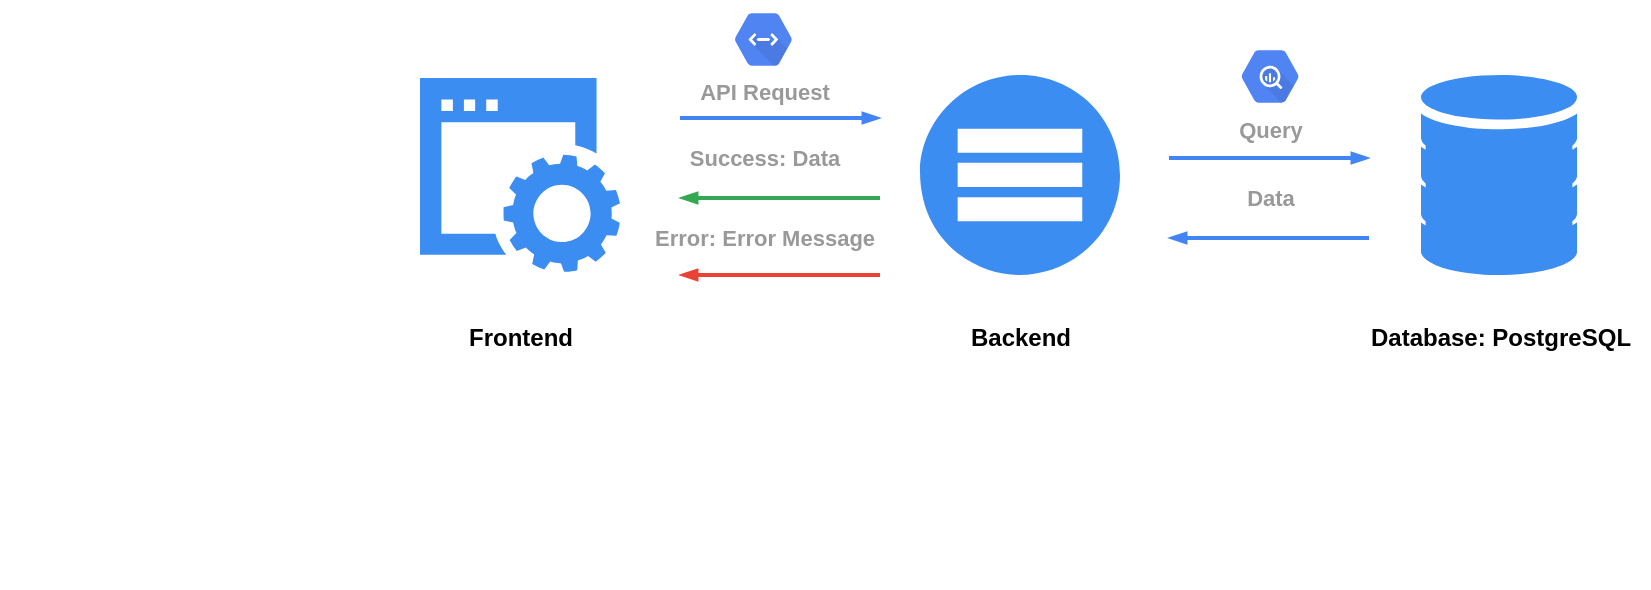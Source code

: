 <mxfile>
    <diagram id="3vRk7GHtj9mq6Cb7_5ke" name="Page-1">
        <mxGraphModel dx="1855" dy="511" grid="1" gridSize="10" guides="1" tooltips="1" connect="1" arrows="1" fold="1" page="1" pageScale="1" pageWidth="1169" pageHeight="1654" background="none" math="0" shadow="0">
            <root>
                <mxCell id="0"/>
                <mxCell id="1" parent="0"/>
                <mxCell id="26" value="" style="shape=image;imageAspect=0;aspect=fixed;verticalLabelPosition=bottom;verticalAlign=top;fontSize=11;fontColor=#999999;image=https://nx.dev/documentation/shared/nextjs-logo.png;" vertex="1" parent="1">
                    <mxGeometry x="-100" y="181.62" width="520" height="173" as="geometry"/>
                </mxCell>
                <mxCell id="2" value="" style="sketch=0;html=1;aspect=fixed;strokeColor=none;shadow=0;align=center;verticalAlign=top;fillColor=#3B8DF1;shape=mxgraph.gcp2.website" vertex="1" parent="1">
                    <mxGeometry x="110" y="100" width="100" height="97" as="geometry"/>
                </mxCell>
                <mxCell id="4" value="" style="sketch=0;html=1;aspect=fixed;strokeColor=none;shadow=0;align=center;verticalAlign=top;fillColor=#3B8DF1;shape=mxgraph.gcp2.database_2" vertex="1" parent="1">
                    <mxGeometry x="610.5" y="98.5" width="78" height="100" as="geometry"/>
                </mxCell>
                <mxCell id="9" value="" style="sketch=0;html=1;aspect=fixed;strokeColor=none;shadow=0;align=center;verticalAlign=top;fillColor=#3B8DF1;shape=mxgraph.gcp2.servers_stacked" vertex="1" parent="1">
                    <mxGeometry x="360" y="98.5" width="100" height="100" as="geometry"/>
                </mxCell>
                <mxCell id="11" value="&lt;b&gt;Frontend&lt;/b&gt;" style="text;html=1;align=center;verticalAlign=middle;resizable=0;points=[];autosize=1;strokeColor=none;fillColor=none;" vertex="1" parent="1">
                    <mxGeometry x="125" y="220" width="70" height="20" as="geometry"/>
                </mxCell>
                <mxCell id="12" value="&lt;b&gt;Backend&lt;/b&gt;" style="text;html=1;align=center;verticalAlign=middle;resizable=0;points=[];autosize=1;strokeColor=none;fillColor=none;" vertex="1" parent="1">
                    <mxGeometry x="375" y="220" width="70" height="20" as="geometry"/>
                </mxCell>
                <mxCell id="13" value="&lt;b&gt;Database: PostgreSQL&lt;/b&gt;" style="text;html=1;align=center;verticalAlign=middle;resizable=0;points=[];autosize=1;strokeColor=none;fillColor=none;" vertex="1" parent="1">
                    <mxGeometry x="574.5" y="220" width="150" height="20" as="geometry"/>
                </mxCell>
                <mxCell id="14" value="" style="edgeStyle=orthogonalEdgeStyle;fontSize=12;html=1;endArrow=blockThin;endFill=1;rounded=0;strokeWidth=2;endSize=4;startSize=4;dashed=0;strokeColor=#4284F3;" edge="1" parent="1">
                    <mxGeometry width="100" relative="1" as="geometry">
                        <mxPoint x="240" y="120" as="sourcePoint"/>
                        <mxPoint x="340" y="120" as="targetPoint"/>
                        <Array as="points">
                            <mxPoint x="325" y="120"/>
                            <mxPoint x="325" y="120"/>
                        </Array>
                    </mxGeometry>
                </mxCell>
                <mxCell id="15" value="" style="edgeStyle=orthogonalEdgeStyle;fontSize=12;html=1;endArrow=blockThin;endFill=1;rounded=0;strokeWidth=2;endSize=4;startSize=4;dashed=0;strokeColor=#4284F3;" edge="1" parent="1">
                    <mxGeometry width="100" relative="1" as="geometry">
                        <mxPoint x="484.5" y="140" as="sourcePoint"/>
                        <mxPoint x="584.5" y="140" as="targetPoint"/>
                        <Array as="points">
                            <mxPoint x="569.5" y="140"/>
                            <mxPoint x="569.5" y="140"/>
                        </Array>
                    </mxGeometry>
                </mxCell>
                <mxCell id="16" value="" style="edgeStyle=orthogonalEdgeStyle;fontSize=12;html=1;endArrow=blockThin;endFill=1;rounded=0;strokeWidth=2;endSize=4;startSize=4;strokeColor=#34A853;dashed=0;" edge="1" parent="1">
                    <mxGeometry width="100" relative="1" as="geometry">
                        <mxPoint x="340" y="160" as="sourcePoint"/>
                        <mxPoint x="240" y="160" as="targetPoint"/>
                    </mxGeometry>
                </mxCell>
                <mxCell id="17" value="" style="edgeStyle=orthogonalEdgeStyle;fontSize=12;html=1;endArrow=blockThin;endFill=1;rounded=0;strokeWidth=2;endSize=4;startSize=4;strokeColor=#EA4335;dashed=0;" edge="1" parent="1">
                    <mxGeometry width="100" relative="1" as="geometry">
                        <mxPoint x="340" y="198.5" as="sourcePoint"/>
                        <mxPoint x="240" y="198.5" as="targetPoint"/>
                    </mxGeometry>
                </mxCell>
                <mxCell id="18" value="" style="edgeStyle=orthogonalEdgeStyle;fontSize=12;html=1;endArrow=blockThin;endFill=1;rounded=0;strokeWidth=2;endSize=4;startSize=4;dashed=0;strokeColor=#4284F3;" edge="1" parent="1">
                    <mxGeometry width="100" relative="1" as="geometry">
                        <mxPoint x="584.5" y="180" as="sourcePoint"/>
                        <mxPoint x="484.5" y="180" as="targetPoint"/>
                        <Array as="points">
                            <mxPoint x="569.5" y="180"/>
                            <mxPoint x="569.5" y="180"/>
                        </Array>
                    </mxGeometry>
                </mxCell>
                <mxCell id="20" value="&lt;font style=&quot;font-size: 11px&quot; color=&quot;#999999&quot;&gt;&lt;b&gt;Data&lt;/b&gt;&lt;/font&gt;" style="text;html=1;align=center;verticalAlign=middle;resizable=0;points=[];autosize=1;strokeColor=none;fillColor=none;" vertex="1" parent="1">
                    <mxGeometry x="515.08" y="150" width="40" height="20" as="geometry"/>
                </mxCell>
                <mxCell id="21" value="API Request" style="sketch=0;html=1;fillColor=#5184F3;strokeColor=none;verticalAlign=top;labelPosition=center;verticalLabelPosition=bottom;align=center;spacingTop=-6;fontSize=11;fontStyle=1;fontColor=#999999;shape=mxgraph.gcp2.hexIcon;prIcon=cloud_endpoints" vertex="1" parent="1">
                    <mxGeometry x="260" y="61.5" width="43.44" height="38.5" as="geometry"/>
                </mxCell>
                <mxCell id="22" value="Query" style="sketch=0;html=1;fillColor=#5184F3;strokeColor=none;verticalAlign=top;labelPosition=center;verticalLabelPosition=bottom;align=center;spacingTop=-6;fontSize=11;fontStyle=1;fontColor=#999999;shape=mxgraph.gcp2.hexIcon;prIcon=bigquery" vertex="1" parent="1">
                    <mxGeometry x="513.36" y="80" width="43.44" height="38.5" as="geometry"/>
                </mxCell>
                <mxCell id="23" value="&lt;b&gt;Success: Data&lt;/b&gt;" style="text;html=1;align=center;verticalAlign=middle;resizable=0;points=[];autosize=1;strokeColor=none;fillColor=none;fontSize=11;fontColor=#999999;" vertex="1" parent="1">
                    <mxGeometry x="236.72" y="130" width="90" height="20" as="geometry"/>
                </mxCell>
                <mxCell id="24" value="&lt;b&gt;Error: Error Message&lt;/b&gt;" style="text;html=1;align=center;verticalAlign=middle;resizable=0;points=[];autosize=1;strokeColor=none;fillColor=none;fontSize=11;fontColor=#999999;" vertex="1" parent="1">
                    <mxGeometry x="216.72" y="170" width="130" height="20" as="geometry"/>
                </mxCell>
                <mxCell id="27" value="" style="shape=image;imageAspect=0;aspect=fixed;verticalLabelPosition=bottom;verticalAlign=top;fontSize=11;fontColor=#999999;image=https://fastapi.tiangolo.com/img/logo-margin/logo-teal.png;" vertex="1" parent="1">
                    <mxGeometry x="339.25" y="242.54" width="141.5" height="51.16" as="geometry"/>
                </mxCell>
                <mxCell id="28" value="" style="shape=image;imageAspect=0;aspect=fixed;verticalLabelPosition=bottom;verticalAlign=top;fontSize=11;fontColor=#999999;image=https://upload.wikimedia.org/wikipedia/de/thumb/4/4b/Postgresql.svg/1200px-Postgresql.svg.png;" vertex="1" parent="1">
                    <mxGeometry x="630" y="248" width="39" height="40.24" as="geometry"/>
                </mxCell>
            </root>
        </mxGraphModel>
    </diagram>
</mxfile>
